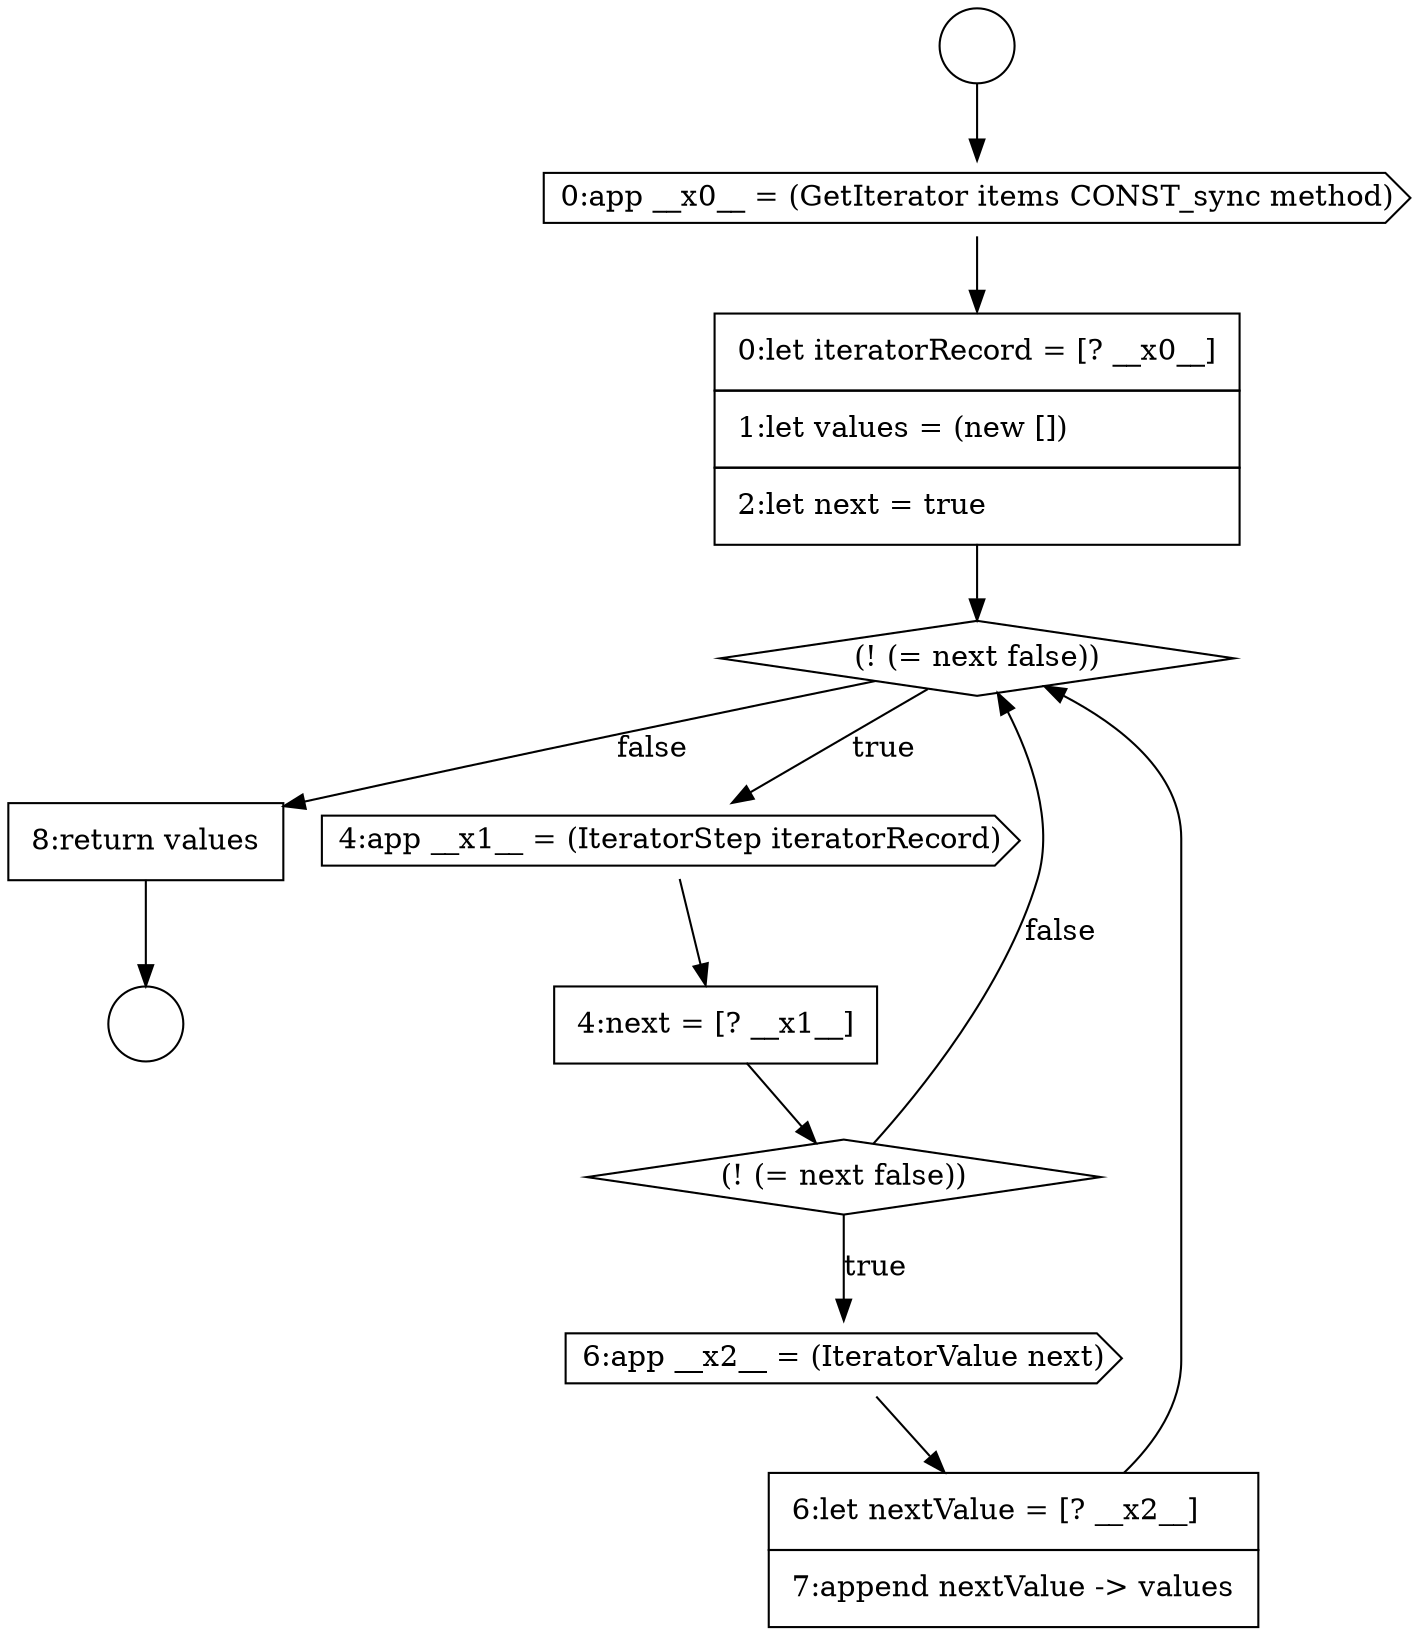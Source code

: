 digraph {
  node16449 [shape=diamond, label=<<font color="black">(! (= next false))</font>> color="black" fillcolor="white" style=filled]
  node16452 [shape=diamond, label=<<font color="black">(! (= next false))</font>> color="black" fillcolor="white" style=filled]
  node16448 [shape=none, margin=0, label=<<font color="black">
    <table border="0" cellborder="1" cellspacing="0" cellpadding="10">
      <tr><td align="left">0:let iteratorRecord = [? __x0__]</td></tr>
      <tr><td align="left">1:let values = (new [])</td></tr>
      <tr><td align="left">2:let next = true</td></tr>
    </table>
  </font>> color="black" fillcolor="white" style=filled]
  node16455 [shape=none, margin=0, label=<<font color="black">
    <table border="0" cellborder="1" cellspacing="0" cellpadding="10">
      <tr><td align="left">8:return values</td></tr>
    </table>
  </font>> color="black" fillcolor="white" style=filled]
  node16451 [shape=none, margin=0, label=<<font color="black">
    <table border="0" cellborder="1" cellspacing="0" cellpadding="10">
      <tr><td align="left">4:next = [? __x1__]</td></tr>
    </table>
  </font>> color="black" fillcolor="white" style=filled]
  node16445 [shape=circle label=" " color="black" fillcolor="white" style=filled]
  node16454 [shape=none, margin=0, label=<<font color="black">
    <table border="0" cellborder="1" cellspacing="0" cellpadding="10">
      <tr><td align="left">6:let nextValue = [? __x2__]</td></tr>
      <tr><td align="left">7:append nextValue -&gt; values</td></tr>
    </table>
  </font>> color="black" fillcolor="white" style=filled]
  node16446 [shape=circle label=" " color="black" fillcolor="white" style=filled]
  node16450 [shape=cds, label=<<font color="black">4:app __x1__ = (IteratorStep iteratorRecord)</font>> color="black" fillcolor="white" style=filled]
  node16453 [shape=cds, label=<<font color="black">6:app __x2__ = (IteratorValue next)</font>> color="black" fillcolor="white" style=filled]
  node16447 [shape=cds, label=<<font color="black">0:app __x0__ = (GetIterator items CONST_sync method)</font>> color="black" fillcolor="white" style=filled]
  node16453 -> node16454 [ color="black"]
  node16445 -> node16447 [ color="black"]
  node16452 -> node16453 [label=<<font color="black">true</font>> color="black"]
  node16452 -> node16449 [label=<<font color="black">false</font>> color="black"]
  node16451 -> node16452 [ color="black"]
  node16450 -> node16451 [ color="black"]
  node16454 -> node16449 [ color="black"]
  node16447 -> node16448 [ color="black"]
  node16448 -> node16449 [ color="black"]
  node16455 -> node16446 [ color="black"]
  node16449 -> node16450 [label=<<font color="black">true</font>> color="black"]
  node16449 -> node16455 [label=<<font color="black">false</font>> color="black"]
}
